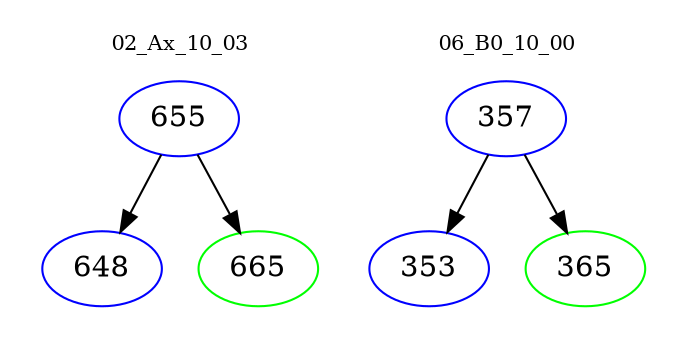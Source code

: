 digraph{
subgraph cluster_0 {
color = white
label = "02_Ax_10_03";
fontsize=10;
T0_655 [label="655", color="blue"]
T0_655 -> T0_648 [color="black"]
T0_648 [label="648", color="blue"]
T0_655 -> T0_665 [color="black"]
T0_665 [label="665", color="green"]
}
subgraph cluster_1 {
color = white
label = "06_B0_10_00";
fontsize=10;
T1_357 [label="357", color="blue"]
T1_357 -> T1_353 [color="black"]
T1_353 [label="353", color="blue"]
T1_357 -> T1_365 [color="black"]
T1_365 [label="365", color="green"]
}
}
